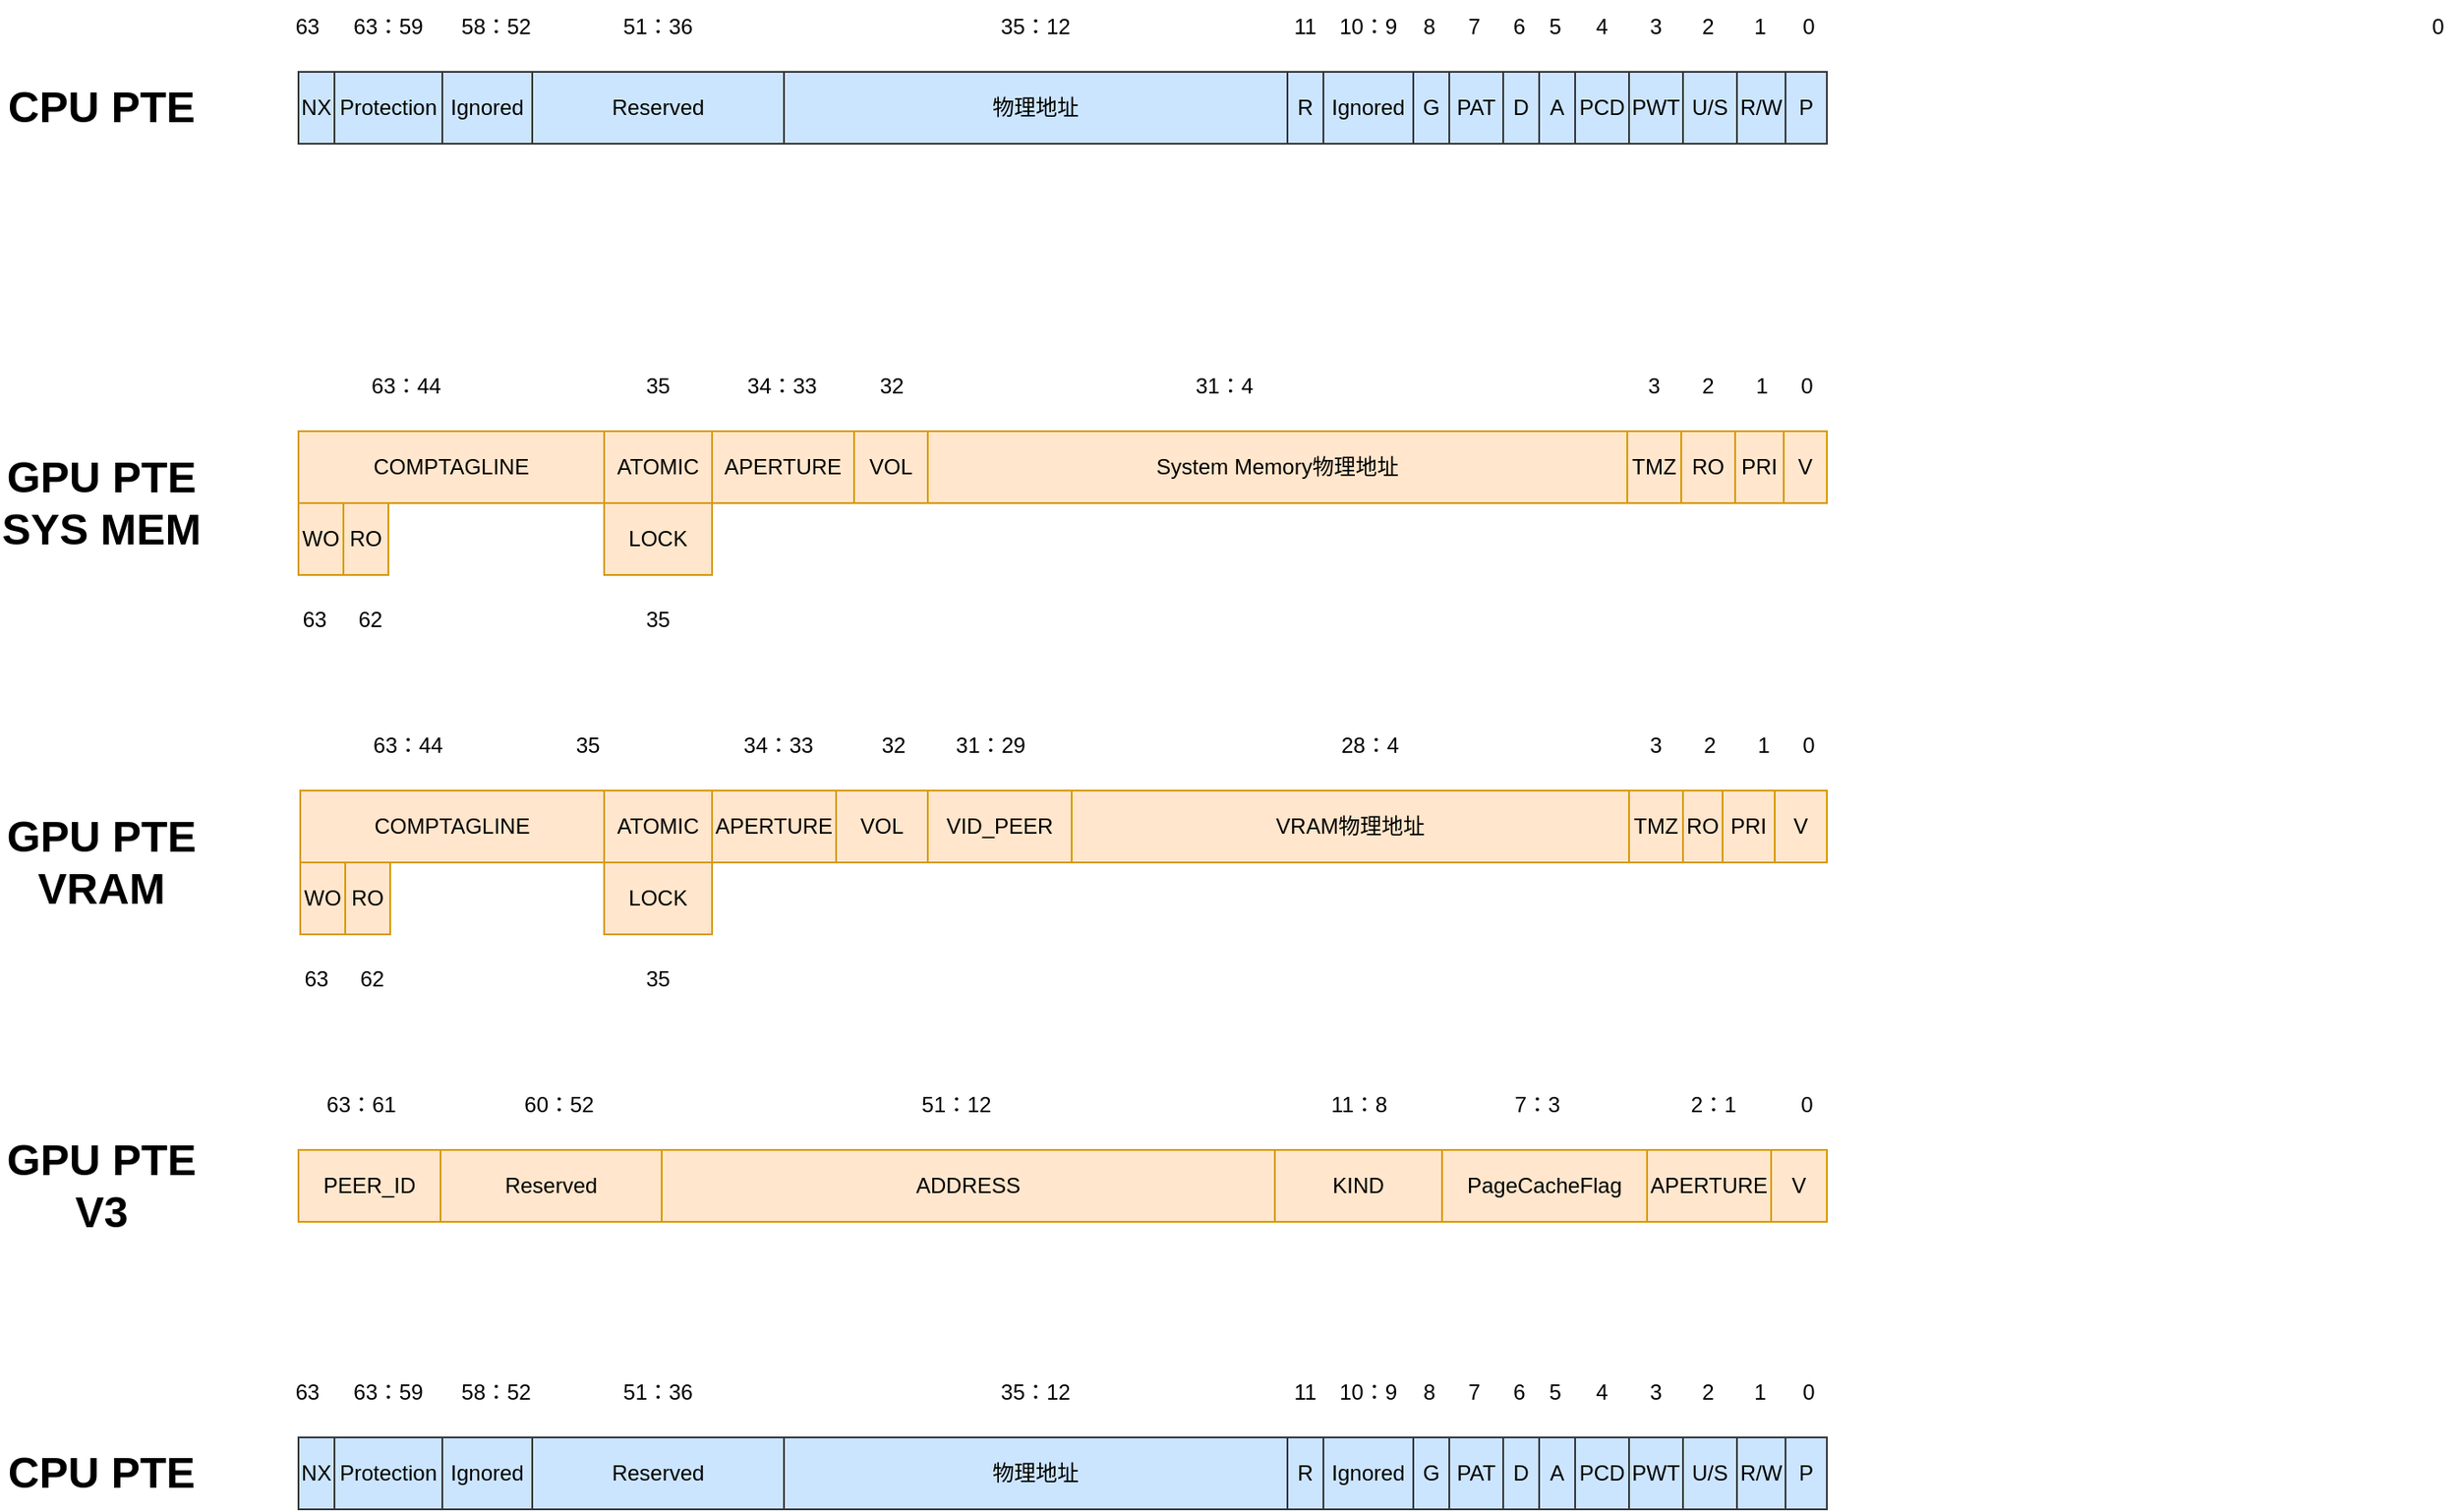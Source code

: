 <mxfile version="24.8.6">
  <diagram name="Page-1" id="d9wSrRjxU6M3m-tKCvw0">
    <mxGraphModel dx="2047" dy="683" grid="1" gridSize="10" guides="1" tooltips="1" connect="1" arrows="1" fold="1" page="1" pageScale="1" pageWidth="850" pageHeight="1100" math="0" shadow="0">
      <root>
        <mxCell id="0" />
        <mxCell id="1" parent="0" />
        <mxCell id="pMPUyEu7R3_AaXZGhj5S-2" value="" style="childLayout=tableLayout;recursiveResize=0;shadow=0;fillColor=#cce5ff;strokeColor=#36393d;glass=0;rounded=0;" vertex="1" parent="1">
          <mxGeometry y="440" width="850" height="40" as="geometry" />
        </mxCell>
        <mxCell id="pMPUyEu7R3_AaXZGhj5S-3" value="" style="shape=tableRow;horizontal=0;startSize=0;swimlaneHead=0;swimlaneBody=0;top=0;left=0;bottom=0;right=0;dropTarget=0;collapsible=0;recursiveResize=0;expand=0;fontStyle=0;fillColor=none;strokeColor=inherit;" vertex="1" parent="pMPUyEu7R3_AaXZGhj5S-2">
          <mxGeometry width="850" height="40" as="geometry" />
        </mxCell>
        <mxCell id="pMPUyEu7R3_AaXZGhj5S-21" value="NX" style="connectable=0;recursiveResize=0;strokeColor=inherit;fillColor=none;align=center;whiteSpace=wrap;html=1;" vertex="1" parent="pMPUyEu7R3_AaXZGhj5S-3">
          <mxGeometry width="20" height="40" as="geometry">
            <mxRectangle width="20" height="40" as="alternateBounds" />
          </mxGeometry>
        </mxCell>
        <mxCell id="pMPUyEu7R3_AaXZGhj5S-20" value="Protection" style="connectable=0;recursiveResize=0;strokeColor=inherit;fillColor=none;align=center;whiteSpace=wrap;html=1;" vertex="1" parent="pMPUyEu7R3_AaXZGhj5S-3">
          <mxGeometry x="20" width="60" height="40" as="geometry">
            <mxRectangle width="60" height="40" as="alternateBounds" />
          </mxGeometry>
        </mxCell>
        <mxCell id="pMPUyEu7R3_AaXZGhj5S-19" value="Ignored" style="connectable=0;recursiveResize=0;strokeColor=inherit;fillColor=none;align=center;whiteSpace=wrap;html=1;" vertex="1" parent="pMPUyEu7R3_AaXZGhj5S-3">
          <mxGeometry x="80" width="50" height="40" as="geometry">
            <mxRectangle width="50" height="40" as="alternateBounds" />
          </mxGeometry>
        </mxCell>
        <mxCell id="pMPUyEu7R3_AaXZGhj5S-18" value="Reserved" style="connectable=0;recursiveResize=0;strokeColor=inherit;fillColor=none;align=center;whiteSpace=wrap;html=1;" vertex="1" parent="pMPUyEu7R3_AaXZGhj5S-3">
          <mxGeometry x="130" width="140" height="40" as="geometry">
            <mxRectangle width="140" height="40" as="alternateBounds" />
          </mxGeometry>
        </mxCell>
        <mxCell id="pMPUyEu7R3_AaXZGhj5S-17" value="物理地址" style="connectable=0;recursiveResize=0;strokeColor=inherit;fillColor=none;align=center;whiteSpace=wrap;html=1;" vertex="1" parent="pMPUyEu7R3_AaXZGhj5S-3">
          <mxGeometry x="270" width="280" height="40" as="geometry">
            <mxRectangle width="280" height="40" as="alternateBounds" />
          </mxGeometry>
        </mxCell>
        <mxCell id="pMPUyEu7R3_AaXZGhj5S-4" value="R" style="connectable=0;recursiveResize=0;strokeColor=inherit;fillColor=none;align=center;whiteSpace=wrap;html=1;" vertex="1" parent="pMPUyEu7R3_AaXZGhj5S-3">
          <mxGeometry x="550" width="20" height="40" as="geometry">
            <mxRectangle width="20" height="40" as="alternateBounds" />
          </mxGeometry>
        </mxCell>
        <mxCell id="pMPUyEu7R3_AaXZGhj5S-5" value="Ignored" style="connectable=0;recursiveResize=0;strokeColor=inherit;fillColor=none;align=center;whiteSpace=wrap;html=1;" vertex="1" parent="pMPUyEu7R3_AaXZGhj5S-3">
          <mxGeometry x="570" width="50" height="40" as="geometry">
            <mxRectangle width="50" height="40" as="alternateBounds" />
          </mxGeometry>
        </mxCell>
        <mxCell id="pMPUyEu7R3_AaXZGhj5S-6" value="G" style="connectable=0;recursiveResize=0;strokeColor=inherit;fillColor=none;align=center;whiteSpace=wrap;html=1;" vertex="1" parent="pMPUyEu7R3_AaXZGhj5S-3">
          <mxGeometry x="620" width="20" height="40" as="geometry">
            <mxRectangle width="20" height="40" as="alternateBounds" />
          </mxGeometry>
        </mxCell>
        <mxCell id="pMPUyEu7R3_AaXZGhj5S-15" value="PAT" style="connectable=0;recursiveResize=0;strokeColor=inherit;fillColor=none;align=center;whiteSpace=wrap;html=1;" vertex="1" parent="pMPUyEu7R3_AaXZGhj5S-3">
          <mxGeometry x="640" width="30" height="40" as="geometry">
            <mxRectangle width="30" height="40" as="alternateBounds" />
          </mxGeometry>
        </mxCell>
        <mxCell id="pMPUyEu7R3_AaXZGhj5S-16" value="D" style="connectable=0;recursiveResize=0;strokeColor=inherit;fillColor=none;align=center;whiteSpace=wrap;html=1;" vertex="1" parent="pMPUyEu7R3_AaXZGhj5S-3">
          <mxGeometry x="670" width="20" height="40" as="geometry">
            <mxRectangle width="20" height="40" as="alternateBounds" />
          </mxGeometry>
        </mxCell>
        <mxCell id="pMPUyEu7R3_AaXZGhj5S-34" value="A" style="connectable=0;recursiveResize=0;strokeColor=inherit;fillColor=none;align=center;whiteSpace=wrap;html=1;" vertex="1" parent="pMPUyEu7R3_AaXZGhj5S-3">
          <mxGeometry x="690" width="20" height="40" as="geometry">
            <mxRectangle width="20" height="40" as="alternateBounds" />
          </mxGeometry>
        </mxCell>
        <mxCell id="pMPUyEu7R3_AaXZGhj5S-33" value="PCD" style="connectable=0;recursiveResize=0;strokeColor=inherit;fillColor=none;align=center;whiteSpace=wrap;html=1;" vertex="1" parent="pMPUyEu7R3_AaXZGhj5S-3">
          <mxGeometry x="710" width="30" height="40" as="geometry">
            <mxRectangle width="30" height="40" as="alternateBounds" />
          </mxGeometry>
        </mxCell>
        <mxCell id="pMPUyEu7R3_AaXZGhj5S-32" value="PWT" style="connectable=0;recursiveResize=0;strokeColor=inherit;fillColor=none;align=center;whiteSpace=wrap;html=1;" vertex="1" parent="pMPUyEu7R3_AaXZGhj5S-3">
          <mxGeometry x="740" width="30" height="40" as="geometry">
            <mxRectangle width="30" height="40" as="alternateBounds" />
          </mxGeometry>
        </mxCell>
        <mxCell id="pMPUyEu7R3_AaXZGhj5S-31" value="U/S" style="connectable=0;recursiveResize=0;strokeColor=inherit;fillColor=none;align=center;whiteSpace=wrap;html=1;" vertex="1" parent="pMPUyEu7R3_AaXZGhj5S-3">
          <mxGeometry x="770" width="30" height="40" as="geometry">
            <mxRectangle width="30" height="40" as="alternateBounds" />
          </mxGeometry>
        </mxCell>
        <mxCell id="pMPUyEu7R3_AaXZGhj5S-35" value="R/W" style="connectable=0;recursiveResize=0;strokeColor=inherit;fillColor=none;align=center;whiteSpace=wrap;html=1;" vertex="1" parent="pMPUyEu7R3_AaXZGhj5S-3">
          <mxGeometry x="800" width="27" height="40" as="geometry">
            <mxRectangle width="27" height="40" as="alternateBounds" />
          </mxGeometry>
        </mxCell>
        <mxCell id="pMPUyEu7R3_AaXZGhj5S-36" value="P" style="connectable=0;recursiveResize=0;strokeColor=inherit;fillColor=none;align=center;whiteSpace=wrap;html=1;" vertex="1" parent="pMPUyEu7R3_AaXZGhj5S-3">
          <mxGeometry x="827" width="23" height="40" as="geometry">
            <mxRectangle width="23" height="40" as="alternateBounds" />
          </mxGeometry>
        </mxCell>
        <mxCell id="pMPUyEu7R3_AaXZGhj5S-22" value="63" style="text;html=1;align=center;verticalAlign=middle;whiteSpace=wrap;rounded=0;" vertex="1" parent="1">
          <mxGeometry x="-10" y="400" width="30" height="30" as="geometry" />
        </mxCell>
        <mxCell id="pMPUyEu7R3_AaXZGhj5S-23" value="63：59" style="text;html=1;align=center;verticalAlign=middle;whiteSpace=wrap;rounded=0;" vertex="1" parent="1">
          <mxGeometry x="20" y="400" width="60" height="30" as="geometry" />
        </mxCell>
        <mxCell id="pMPUyEu7R3_AaXZGhj5S-24" value="58：52" style="text;html=1;align=center;verticalAlign=middle;whiteSpace=wrap;rounded=0;" vertex="1" parent="1">
          <mxGeometry x="80" y="400" width="60" height="30" as="geometry" />
        </mxCell>
        <mxCell id="pMPUyEu7R3_AaXZGhj5S-25" value="51：36" style="text;html=1;align=center;verticalAlign=middle;whiteSpace=wrap;rounded=0;" vertex="1" parent="1">
          <mxGeometry x="170" y="400" width="60" height="30" as="geometry" />
        </mxCell>
        <mxCell id="pMPUyEu7R3_AaXZGhj5S-26" value="35：12" style="text;html=1;align=center;verticalAlign=middle;whiteSpace=wrap;rounded=0;" vertex="1" parent="1">
          <mxGeometry x="380" y="400" width="60" height="30" as="geometry" />
        </mxCell>
        <mxCell id="pMPUyEu7R3_AaXZGhj5S-27" value="11" style="text;html=1;align=center;verticalAlign=middle;whiteSpace=wrap;rounded=0;" vertex="1" parent="1">
          <mxGeometry x="550" y="400" width="20" height="30" as="geometry" />
        </mxCell>
        <mxCell id="pMPUyEu7R3_AaXZGhj5S-28" value="10：9" style="text;html=1;align=center;verticalAlign=middle;whiteSpace=wrap;rounded=0;" vertex="1" parent="1">
          <mxGeometry x="575" y="400" width="40" height="30" as="geometry" />
        </mxCell>
        <mxCell id="pMPUyEu7R3_AaXZGhj5S-29" value="8" style="text;html=1;align=center;verticalAlign=middle;whiteSpace=wrap;rounded=0;" vertex="1" parent="1">
          <mxGeometry x="624" y="400" width="10" height="30" as="geometry" />
        </mxCell>
        <mxCell id="pMPUyEu7R3_AaXZGhj5S-30" value="7" style="text;html=1;align=center;verticalAlign=middle;whiteSpace=wrap;rounded=0;" vertex="1" parent="1">
          <mxGeometry x="644" y="400" width="20" height="30" as="geometry" />
        </mxCell>
        <mxCell id="pMPUyEu7R3_AaXZGhj5S-37" value="6" style="text;html=1;align=center;verticalAlign=middle;whiteSpace=wrap;rounded=0;" vertex="1" parent="1">
          <mxGeometry x="669" y="400" width="20" height="30" as="geometry" />
        </mxCell>
        <mxCell id="pMPUyEu7R3_AaXZGhj5S-38" value="4" style="text;html=1;align=center;verticalAlign=middle;whiteSpace=wrap;rounded=0;" vertex="1" parent="1">
          <mxGeometry x="715" y="400" width="20" height="30" as="geometry" />
        </mxCell>
        <mxCell id="pMPUyEu7R3_AaXZGhj5S-39" value="2" style="text;html=1;align=center;verticalAlign=middle;whiteSpace=wrap;rounded=0;" vertex="1" parent="1">
          <mxGeometry x="774" y="400" width="20" height="30" as="geometry" />
        </mxCell>
        <mxCell id="pMPUyEu7R3_AaXZGhj5S-40" value="1" style="text;html=1;align=center;verticalAlign=middle;whiteSpace=wrap;rounded=0;" vertex="1" parent="1">
          <mxGeometry x="803" y="400" width="20" height="30" as="geometry" />
        </mxCell>
        <mxCell id="pMPUyEu7R3_AaXZGhj5S-41" value="0" style="text;html=1;align=center;verticalAlign=middle;whiteSpace=wrap;rounded=0;" vertex="1" parent="1">
          <mxGeometry x="1180" y="400" width="20" height="30" as="geometry" />
        </mxCell>
        <mxCell id="pMPUyEu7R3_AaXZGhj5S-42" value="0" style="text;html=1;align=center;verticalAlign=middle;whiteSpace=wrap;rounded=0;" vertex="1" parent="1">
          <mxGeometry x="830" y="400" width="20" height="30" as="geometry" />
        </mxCell>
        <mxCell id="pMPUyEu7R3_AaXZGhj5S-45" value="3" style="text;html=1;align=center;verticalAlign=middle;whiteSpace=wrap;rounded=0;" vertex="1" parent="1">
          <mxGeometry x="745" y="400" width="20" height="30" as="geometry" />
        </mxCell>
        <mxCell id="pMPUyEu7R3_AaXZGhj5S-46" value="5" style="text;html=1;align=center;verticalAlign=middle;whiteSpace=wrap;rounded=0;" vertex="1" parent="1">
          <mxGeometry x="689" y="400" width="20" height="30" as="geometry" />
        </mxCell>
        <mxCell id="pMPUyEu7R3_AaXZGhj5S-47" value="" style="childLayout=tableLayout;recursiveResize=0;shadow=0;fillColor=#ffe6cc;strokeColor=#d79b00;glass=0;rounded=0;" vertex="1" parent="1">
          <mxGeometry y="640" width="850" height="40" as="geometry" />
        </mxCell>
        <mxCell id="pMPUyEu7R3_AaXZGhj5S-48" value="" style="shape=tableRow;horizontal=0;startSize=0;swimlaneHead=0;swimlaneBody=0;top=0;left=0;bottom=0;right=0;dropTarget=0;collapsible=0;recursiveResize=0;expand=0;fontStyle=0;fillColor=none;strokeColor=inherit;" vertex="1" parent="pMPUyEu7R3_AaXZGhj5S-47">
          <mxGeometry width="850" height="40" as="geometry" />
        </mxCell>
        <mxCell id="pMPUyEu7R3_AaXZGhj5S-86" value="COMPTAGLINE" style="connectable=0;recursiveResize=0;strokeColor=inherit;fillColor=none;align=center;whiteSpace=wrap;html=1;" vertex="1" parent="pMPUyEu7R3_AaXZGhj5S-48">
          <mxGeometry width="170" height="40" as="geometry">
            <mxRectangle width="170" height="40" as="alternateBounds" />
          </mxGeometry>
        </mxCell>
        <mxCell id="pMPUyEu7R3_AaXZGhj5S-85" value="ATOMIC" style="connectable=0;recursiveResize=0;strokeColor=inherit;fillColor=none;align=center;whiteSpace=wrap;html=1;" vertex="1" parent="pMPUyEu7R3_AaXZGhj5S-48">
          <mxGeometry x="170" width="60" height="40" as="geometry">
            <mxRectangle width="60" height="40" as="alternateBounds" />
          </mxGeometry>
        </mxCell>
        <mxCell id="pMPUyEu7R3_AaXZGhj5S-83" value="APERTURE" style="connectable=0;recursiveResize=0;strokeColor=inherit;fillColor=none;align=center;whiteSpace=wrap;html=1;" vertex="1" parent="pMPUyEu7R3_AaXZGhj5S-48">
          <mxGeometry x="230" width="79" height="40" as="geometry">
            <mxRectangle width="79" height="40" as="alternateBounds" />
          </mxGeometry>
        </mxCell>
        <mxCell id="pMPUyEu7R3_AaXZGhj5S-82" value="VOL" style="connectable=0;recursiveResize=0;strokeColor=inherit;fillColor=none;align=center;whiteSpace=wrap;html=1;" vertex="1" parent="pMPUyEu7R3_AaXZGhj5S-48">
          <mxGeometry x="309" width="41" height="40" as="geometry">
            <mxRectangle width="41" height="40" as="alternateBounds" />
          </mxGeometry>
        </mxCell>
        <mxCell id="pMPUyEu7R3_AaXZGhj5S-53" value="System Memory物理地址" style="connectable=0;recursiveResize=0;strokeColor=inherit;fillColor=none;align=center;whiteSpace=wrap;html=1;" vertex="1" parent="pMPUyEu7R3_AaXZGhj5S-48">
          <mxGeometry x="350" width="389" height="40" as="geometry">
            <mxRectangle width="389" height="40" as="alternateBounds" />
          </mxGeometry>
        </mxCell>
        <mxCell id="pMPUyEu7R3_AaXZGhj5S-61" value="TMZ" style="connectable=0;recursiveResize=0;strokeColor=inherit;fillColor=none;align=center;whiteSpace=wrap;html=1;" vertex="1" parent="pMPUyEu7R3_AaXZGhj5S-48">
          <mxGeometry x="739" width="30" height="40" as="geometry">
            <mxRectangle width="30" height="40" as="alternateBounds" />
          </mxGeometry>
        </mxCell>
        <mxCell id="pMPUyEu7R3_AaXZGhj5S-62" value="RO" style="connectable=0;recursiveResize=0;strokeColor=inherit;fillColor=none;align=center;whiteSpace=wrap;html=1;" vertex="1" parent="pMPUyEu7R3_AaXZGhj5S-48">
          <mxGeometry x="769" width="30" height="40" as="geometry">
            <mxRectangle width="30" height="40" as="alternateBounds" />
          </mxGeometry>
        </mxCell>
        <mxCell id="pMPUyEu7R3_AaXZGhj5S-63" value="PRI" style="connectable=0;recursiveResize=0;strokeColor=inherit;fillColor=none;align=center;whiteSpace=wrap;html=1;" vertex="1" parent="pMPUyEu7R3_AaXZGhj5S-48">
          <mxGeometry x="799" width="27" height="40" as="geometry">
            <mxRectangle width="27" height="40" as="alternateBounds" />
          </mxGeometry>
        </mxCell>
        <mxCell id="pMPUyEu7R3_AaXZGhj5S-64" value="V" style="connectable=0;recursiveResize=0;strokeColor=inherit;fillColor=none;align=center;whiteSpace=wrap;html=1;" vertex="1" parent="pMPUyEu7R3_AaXZGhj5S-48">
          <mxGeometry x="826" width="24" height="40" as="geometry">
            <mxRectangle width="24" height="40" as="alternateBounds" />
          </mxGeometry>
        </mxCell>
        <mxCell id="pMPUyEu7R3_AaXZGhj5S-87" value="0" style="text;html=1;align=center;verticalAlign=middle;whiteSpace=wrap;rounded=0;" vertex="1" parent="1">
          <mxGeometry x="829" y="600" width="20" height="30" as="geometry" />
        </mxCell>
        <mxCell id="pMPUyEu7R3_AaXZGhj5S-91" value="1" style="text;html=1;align=center;verticalAlign=middle;whiteSpace=wrap;rounded=0;" vertex="1" parent="1">
          <mxGeometry x="804" y="600" width="20" height="30" as="geometry" />
        </mxCell>
        <mxCell id="pMPUyEu7R3_AaXZGhj5S-92" value="2" style="text;html=1;align=center;verticalAlign=middle;whiteSpace=wrap;rounded=0;" vertex="1" parent="1">
          <mxGeometry x="774" y="600" width="20" height="30" as="geometry" />
        </mxCell>
        <mxCell id="pMPUyEu7R3_AaXZGhj5S-93" value="3" style="text;html=1;align=center;verticalAlign=middle;whiteSpace=wrap;rounded=0;" vertex="1" parent="1">
          <mxGeometry x="744" y="600" width="20" height="30" as="geometry" />
        </mxCell>
        <mxCell id="pMPUyEu7R3_AaXZGhj5S-94" value="31：4" style="text;html=1;align=center;verticalAlign=middle;whiteSpace=wrap;rounded=0;" vertex="1" parent="1">
          <mxGeometry x="490" y="600" width="50" height="30" as="geometry" />
        </mxCell>
        <mxCell id="pMPUyEu7R3_AaXZGhj5S-95" value="32" style="text;html=1;align=center;verticalAlign=middle;whiteSpace=wrap;rounded=0;" vertex="1" parent="1">
          <mxGeometry x="320" y="600" width="20" height="30" as="geometry" />
        </mxCell>
        <mxCell id="pMPUyEu7R3_AaXZGhj5S-96" value="34：33" style="text;html=1;align=center;verticalAlign=middle;whiteSpace=wrap;rounded=0;" vertex="1" parent="1">
          <mxGeometry x="239" y="600" width="60" height="30" as="geometry" />
        </mxCell>
        <mxCell id="pMPUyEu7R3_AaXZGhj5S-97" value="35" style="text;html=1;align=center;verticalAlign=middle;whiteSpace=wrap;rounded=0;" vertex="1" parent="1">
          <mxGeometry x="190" y="600" width="20" height="30" as="geometry" />
        </mxCell>
        <mxCell id="pMPUyEu7R3_AaXZGhj5S-99" value="63：44" style="text;html=1;align=center;verticalAlign=middle;whiteSpace=wrap;rounded=0;" vertex="1" parent="1">
          <mxGeometry x="30" y="600" width="60" height="30" as="geometry" />
        </mxCell>
        <mxCell id="pMPUyEu7R3_AaXZGhj5S-113" value="" style="shape=table;startSize=0;container=1;collapsible=0;childLayout=tableLayout;fillColor=#ffe6cc;strokeColor=#d79b00;" vertex="1" parent="1">
          <mxGeometry y="680" width="50" height="40" as="geometry" />
        </mxCell>
        <mxCell id="pMPUyEu7R3_AaXZGhj5S-114" value="" style="shape=tableRow;horizontal=0;startSize=0;swimlaneHead=0;swimlaneBody=0;strokeColor=inherit;top=0;left=0;bottom=0;right=0;collapsible=0;dropTarget=0;fillColor=none;points=[[0,0.5],[1,0.5]];portConstraint=eastwest;" vertex="1" parent="pMPUyEu7R3_AaXZGhj5S-113">
          <mxGeometry width="50" height="40" as="geometry" />
        </mxCell>
        <mxCell id="pMPUyEu7R3_AaXZGhj5S-115" value="WO" style="shape=partialRectangle;html=1;whiteSpace=wrap;connectable=0;strokeColor=inherit;overflow=hidden;fillColor=none;top=0;left=0;bottom=0;right=0;pointerEvents=1;" vertex="1" parent="pMPUyEu7R3_AaXZGhj5S-114">
          <mxGeometry width="25" height="40" as="geometry">
            <mxRectangle width="25" height="40" as="alternateBounds" />
          </mxGeometry>
        </mxCell>
        <mxCell id="pMPUyEu7R3_AaXZGhj5S-116" value="RO" style="shape=partialRectangle;html=1;whiteSpace=wrap;connectable=0;strokeColor=inherit;overflow=hidden;fillColor=none;top=0;left=0;bottom=0;right=0;pointerEvents=1;" vertex="1" parent="pMPUyEu7R3_AaXZGhj5S-114">
          <mxGeometry x="25" width="25" height="40" as="geometry">
            <mxRectangle width="25" height="40" as="alternateBounds" />
          </mxGeometry>
        </mxCell>
        <mxCell id="pMPUyEu7R3_AaXZGhj5S-126" value="63" style="text;html=1;align=center;verticalAlign=middle;whiteSpace=wrap;rounded=0;" vertex="1" parent="1">
          <mxGeometry x="-1" y="730" width="20" height="30" as="geometry" />
        </mxCell>
        <mxCell id="pMPUyEu7R3_AaXZGhj5S-127" value="62" style="text;html=1;align=center;verticalAlign=middle;whiteSpace=wrap;rounded=0;" vertex="1" parent="1">
          <mxGeometry x="30" y="730" width="20" height="30" as="geometry" />
        </mxCell>
        <mxCell id="pMPUyEu7R3_AaXZGhj5S-129" value="" style="childLayout=tableLayout;recursiveResize=0;shadow=0;fillColor=#ffe6cc;strokeColor=#d79b00;glass=0;rounded=0;" vertex="1" parent="1">
          <mxGeometry x="1" y="840" width="849" height="40" as="geometry" />
        </mxCell>
        <mxCell id="pMPUyEu7R3_AaXZGhj5S-130" value="" style="shape=tableRow;horizontal=0;startSize=0;swimlaneHead=0;swimlaneBody=0;top=0;left=0;bottom=0;right=0;dropTarget=0;collapsible=0;recursiveResize=0;expand=0;fontStyle=0;fillColor=none;strokeColor=inherit;" vertex="1" parent="pMPUyEu7R3_AaXZGhj5S-129">
          <mxGeometry width="849" height="40" as="geometry" />
        </mxCell>
        <mxCell id="pMPUyEu7R3_AaXZGhj5S-131" value="COMPTAGLINE" style="connectable=0;recursiveResize=0;strokeColor=inherit;fillColor=none;align=center;whiteSpace=wrap;html=1;" vertex="1" parent="pMPUyEu7R3_AaXZGhj5S-130">
          <mxGeometry width="169" height="40" as="geometry">
            <mxRectangle width="169" height="40" as="alternateBounds" />
          </mxGeometry>
        </mxCell>
        <mxCell id="pMPUyEu7R3_AaXZGhj5S-132" value="ATOMIC" style="connectable=0;recursiveResize=0;strokeColor=inherit;fillColor=none;align=center;whiteSpace=wrap;html=1;" vertex="1" parent="pMPUyEu7R3_AaXZGhj5S-130">
          <mxGeometry x="169" width="60" height="40" as="geometry">
            <mxRectangle width="60" height="40" as="alternateBounds" />
          </mxGeometry>
        </mxCell>
        <mxCell id="pMPUyEu7R3_AaXZGhj5S-133" value="APERTURE" style="connectable=0;recursiveResize=0;strokeColor=inherit;fillColor=none;align=center;whiteSpace=wrap;html=1;" vertex="1" parent="pMPUyEu7R3_AaXZGhj5S-130">
          <mxGeometry x="229" width="69" height="40" as="geometry">
            <mxRectangle width="69" height="40" as="alternateBounds" />
          </mxGeometry>
        </mxCell>
        <mxCell id="pMPUyEu7R3_AaXZGhj5S-134" value="VOL" style="connectable=0;recursiveResize=0;strokeColor=inherit;fillColor=none;align=center;whiteSpace=wrap;html=1;" vertex="1" parent="pMPUyEu7R3_AaXZGhj5S-130">
          <mxGeometry x="298" width="51" height="40" as="geometry">
            <mxRectangle width="51" height="40" as="alternateBounds" />
          </mxGeometry>
        </mxCell>
        <mxCell id="pMPUyEu7R3_AaXZGhj5S-159" value="VID_PEER" style="connectable=0;recursiveResize=0;strokeColor=inherit;fillColor=none;align=center;whiteSpace=wrap;html=1;" vertex="1" parent="pMPUyEu7R3_AaXZGhj5S-130">
          <mxGeometry x="349" width="80" height="40" as="geometry">
            <mxRectangle width="80" height="40" as="alternateBounds" />
          </mxGeometry>
        </mxCell>
        <mxCell id="pMPUyEu7R3_AaXZGhj5S-135" value="VRAM物理地址" style="connectable=0;recursiveResize=0;strokeColor=inherit;fillColor=none;align=center;whiteSpace=wrap;html=1;" vertex="1" parent="pMPUyEu7R3_AaXZGhj5S-130">
          <mxGeometry x="429" width="310" height="40" as="geometry">
            <mxRectangle width="310" height="40" as="alternateBounds" />
          </mxGeometry>
        </mxCell>
        <mxCell id="pMPUyEu7R3_AaXZGhj5S-136" value="TMZ" style="connectable=0;recursiveResize=0;strokeColor=inherit;fillColor=none;align=center;whiteSpace=wrap;html=1;" vertex="1" parent="pMPUyEu7R3_AaXZGhj5S-130">
          <mxGeometry x="739" width="30" height="40" as="geometry">
            <mxRectangle width="30" height="40" as="alternateBounds" />
          </mxGeometry>
        </mxCell>
        <mxCell id="pMPUyEu7R3_AaXZGhj5S-137" value="RO" style="connectable=0;recursiveResize=0;strokeColor=inherit;fillColor=none;align=center;whiteSpace=wrap;html=1;" vertex="1" parent="pMPUyEu7R3_AaXZGhj5S-130">
          <mxGeometry x="769" width="22" height="40" as="geometry">
            <mxRectangle width="22" height="40" as="alternateBounds" />
          </mxGeometry>
        </mxCell>
        <mxCell id="pMPUyEu7R3_AaXZGhj5S-138" value="PRI" style="connectable=0;recursiveResize=0;strokeColor=inherit;fillColor=none;align=center;whiteSpace=wrap;html=1;" vertex="1" parent="pMPUyEu7R3_AaXZGhj5S-130">
          <mxGeometry x="791" width="29" height="40" as="geometry">
            <mxRectangle width="29" height="40" as="alternateBounds" />
          </mxGeometry>
        </mxCell>
        <mxCell id="pMPUyEu7R3_AaXZGhj5S-139" value="V" style="connectable=0;recursiveResize=0;strokeColor=inherit;fillColor=none;align=center;whiteSpace=wrap;html=1;" vertex="1" parent="pMPUyEu7R3_AaXZGhj5S-130">
          <mxGeometry x="820" width="29" height="40" as="geometry">
            <mxRectangle width="29" height="40" as="alternateBounds" />
          </mxGeometry>
        </mxCell>
        <mxCell id="pMPUyEu7R3_AaXZGhj5S-140" value="0" style="text;html=1;align=center;verticalAlign=middle;whiteSpace=wrap;rounded=0;" vertex="1" parent="1">
          <mxGeometry x="830" y="800" width="20" height="30" as="geometry" />
        </mxCell>
        <mxCell id="pMPUyEu7R3_AaXZGhj5S-141" value="1" style="text;html=1;align=center;verticalAlign=middle;whiteSpace=wrap;rounded=0;" vertex="1" parent="1">
          <mxGeometry x="805" y="800" width="20" height="30" as="geometry" />
        </mxCell>
        <mxCell id="pMPUyEu7R3_AaXZGhj5S-142" value="2" style="text;html=1;align=center;verticalAlign=middle;whiteSpace=wrap;rounded=0;" vertex="1" parent="1">
          <mxGeometry x="775" y="800" width="20" height="30" as="geometry" />
        </mxCell>
        <mxCell id="pMPUyEu7R3_AaXZGhj5S-143" value="3" style="text;html=1;align=center;verticalAlign=middle;whiteSpace=wrap;rounded=0;" vertex="1" parent="1">
          <mxGeometry x="745" y="800" width="20" height="30" as="geometry" />
        </mxCell>
        <mxCell id="pMPUyEu7R3_AaXZGhj5S-144" value="28：4" style="text;html=1;align=center;verticalAlign=middle;whiteSpace=wrap;rounded=0;" vertex="1" parent="1">
          <mxGeometry x="571" y="800" width="50" height="30" as="geometry" />
        </mxCell>
        <mxCell id="pMPUyEu7R3_AaXZGhj5S-145" value="32" style="text;html=1;align=center;verticalAlign=middle;whiteSpace=wrap;rounded=0;" vertex="1" parent="1">
          <mxGeometry x="321" y="800" width="20" height="30" as="geometry" />
        </mxCell>
        <mxCell id="pMPUyEu7R3_AaXZGhj5S-146" value="34：33" style="text;html=1;align=center;verticalAlign=middle;whiteSpace=wrap;rounded=0;" vertex="1" parent="1">
          <mxGeometry x="237" y="800" width="60" height="30" as="geometry" />
        </mxCell>
        <mxCell id="pMPUyEu7R3_AaXZGhj5S-147" value="35" style="text;html=1;align=center;verticalAlign=middle;whiteSpace=wrap;rounded=0;" vertex="1" parent="1">
          <mxGeometry x="151" y="800" width="20" height="30" as="geometry" />
        </mxCell>
        <mxCell id="pMPUyEu7R3_AaXZGhj5S-148" value="63：44" style="text;html=1;align=center;verticalAlign=middle;whiteSpace=wrap;rounded=0;" vertex="1" parent="1">
          <mxGeometry x="31" y="800" width="60" height="30" as="geometry" />
        </mxCell>
        <mxCell id="pMPUyEu7R3_AaXZGhj5S-149" value="" style="shape=table;startSize=0;container=1;collapsible=0;childLayout=tableLayout;fillColor=#ffe6cc;strokeColor=#d79b00;" vertex="1" parent="1">
          <mxGeometry x="1" y="880" width="50" height="40" as="geometry" />
        </mxCell>
        <mxCell id="pMPUyEu7R3_AaXZGhj5S-150" value="" style="shape=tableRow;horizontal=0;startSize=0;swimlaneHead=0;swimlaneBody=0;strokeColor=inherit;top=0;left=0;bottom=0;right=0;collapsible=0;dropTarget=0;fillColor=none;points=[[0,0.5],[1,0.5]];portConstraint=eastwest;" vertex="1" parent="pMPUyEu7R3_AaXZGhj5S-149">
          <mxGeometry width="50" height="40" as="geometry" />
        </mxCell>
        <mxCell id="pMPUyEu7R3_AaXZGhj5S-151" value="WO" style="shape=partialRectangle;html=1;whiteSpace=wrap;connectable=0;strokeColor=inherit;overflow=hidden;fillColor=none;top=0;left=0;bottom=0;right=0;pointerEvents=1;" vertex="1" parent="pMPUyEu7R3_AaXZGhj5S-150">
          <mxGeometry width="25" height="40" as="geometry">
            <mxRectangle width="25" height="40" as="alternateBounds" />
          </mxGeometry>
        </mxCell>
        <mxCell id="pMPUyEu7R3_AaXZGhj5S-152" value="RO" style="shape=partialRectangle;html=1;whiteSpace=wrap;connectable=0;strokeColor=inherit;overflow=hidden;fillColor=none;top=0;left=0;bottom=0;right=0;pointerEvents=1;" vertex="1" parent="pMPUyEu7R3_AaXZGhj5S-150">
          <mxGeometry x="25" width="25" height="40" as="geometry">
            <mxRectangle width="25" height="40" as="alternateBounds" />
          </mxGeometry>
        </mxCell>
        <mxCell id="pMPUyEu7R3_AaXZGhj5S-153" value="63" style="text;html=1;align=center;verticalAlign=middle;whiteSpace=wrap;rounded=0;" vertex="1" parent="1">
          <mxGeometry y="930" width="20" height="30" as="geometry" />
        </mxCell>
        <mxCell id="pMPUyEu7R3_AaXZGhj5S-154" value="62" style="text;html=1;align=center;verticalAlign=middle;whiteSpace=wrap;rounded=0;" vertex="1" parent="1">
          <mxGeometry x="31" y="930" width="20" height="30" as="geometry" />
        </mxCell>
        <mxCell id="pMPUyEu7R3_AaXZGhj5S-155" value="" style="shape=table;startSize=0;container=1;collapsible=0;childLayout=tableLayout;fillColor=#ffe6cc;strokeColor=#d79b00;" vertex="1" parent="1">
          <mxGeometry x="170" y="680" width="60" height="40" as="geometry" />
        </mxCell>
        <mxCell id="pMPUyEu7R3_AaXZGhj5S-156" value="" style="shape=tableRow;horizontal=0;startSize=0;swimlaneHead=0;swimlaneBody=0;strokeColor=inherit;top=0;left=0;bottom=0;right=0;collapsible=0;dropTarget=0;fillColor=none;points=[[0,0.5],[1,0.5]];portConstraint=eastwest;" vertex="1" parent="pMPUyEu7R3_AaXZGhj5S-155">
          <mxGeometry width="60" height="40" as="geometry" />
        </mxCell>
        <mxCell id="pMPUyEu7R3_AaXZGhj5S-157" value="LOCK" style="shape=partialRectangle;html=1;whiteSpace=wrap;connectable=0;strokeColor=inherit;overflow=hidden;fillColor=none;top=0;left=0;bottom=0;right=0;pointerEvents=1;" vertex="1" parent="pMPUyEu7R3_AaXZGhj5S-156">
          <mxGeometry width="60" height="40" as="geometry">
            <mxRectangle width="60" height="40" as="alternateBounds" />
          </mxGeometry>
        </mxCell>
        <mxCell id="pMPUyEu7R3_AaXZGhj5S-158" value="35" style="text;html=1;align=center;verticalAlign=middle;whiteSpace=wrap;rounded=0;" vertex="1" parent="1">
          <mxGeometry x="190" y="730" width="20" height="30" as="geometry" />
        </mxCell>
        <mxCell id="pMPUyEu7R3_AaXZGhj5S-160" value="31：29" style="text;html=1;align=center;verticalAlign=middle;whiteSpace=wrap;rounded=0;" vertex="1" parent="1">
          <mxGeometry x="360" y="800" width="50" height="30" as="geometry" />
        </mxCell>
        <mxCell id="pMPUyEu7R3_AaXZGhj5S-161" value="" style="shape=table;startSize=0;container=1;collapsible=0;childLayout=tableLayout;fillColor=#ffe6cc;strokeColor=#d79b00;" vertex="1" parent="1">
          <mxGeometry x="170" y="880" width="60" height="40" as="geometry" />
        </mxCell>
        <mxCell id="pMPUyEu7R3_AaXZGhj5S-162" value="" style="shape=tableRow;horizontal=0;startSize=0;swimlaneHead=0;swimlaneBody=0;strokeColor=inherit;top=0;left=0;bottom=0;right=0;collapsible=0;dropTarget=0;fillColor=none;points=[[0,0.5],[1,0.5]];portConstraint=eastwest;" vertex="1" parent="pMPUyEu7R3_AaXZGhj5S-161">
          <mxGeometry width="60" height="40" as="geometry" />
        </mxCell>
        <mxCell id="pMPUyEu7R3_AaXZGhj5S-163" value="LOCK" style="shape=partialRectangle;html=1;whiteSpace=wrap;connectable=0;strokeColor=inherit;overflow=hidden;fillColor=none;top=0;left=0;bottom=0;right=0;pointerEvents=1;" vertex="1" parent="pMPUyEu7R3_AaXZGhj5S-162">
          <mxGeometry width="60" height="40" as="geometry">
            <mxRectangle width="60" height="40" as="alternateBounds" />
          </mxGeometry>
        </mxCell>
        <mxCell id="pMPUyEu7R3_AaXZGhj5S-164" value="35" style="text;html=1;align=center;verticalAlign=middle;whiteSpace=wrap;rounded=0;" vertex="1" parent="1">
          <mxGeometry x="190" y="930" width="20" height="30" as="geometry" />
        </mxCell>
        <mxCell id="pMPUyEu7R3_AaXZGhj5S-165" value="CPU PTE" style="text;strokeColor=none;fillColor=none;html=1;fontSize=24;fontStyle=1;verticalAlign=middle;align=center;" vertex="1" parent="1">
          <mxGeometry x="-160" y="440" width="100" height="40" as="geometry" />
        </mxCell>
        <mxCell id="pMPUyEu7R3_AaXZGhj5S-166" value="GPU PTE&lt;div&gt;SYS MEM&lt;/div&gt;" style="text;strokeColor=none;fillColor=none;html=1;fontSize=24;fontStyle=1;verticalAlign=middle;align=center;" vertex="1" parent="1">
          <mxGeometry x="-160" y="640" width="100" height="80" as="geometry" />
        </mxCell>
        <mxCell id="pMPUyEu7R3_AaXZGhj5S-167" value="GPU PTE&lt;div&gt;VRAM&lt;/div&gt;" style="text;strokeColor=none;fillColor=none;html=1;fontSize=24;fontStyle=1;verticalAlign=middle;align=center;" vertex="1" parent="1">
          <mxGeometry x="-160" y="840" width="100" height="80" as="geometry" />
        </mxCell>
        <mxCell id="pMPUyEu7R3_AaXZGhj5S-168" value="" style="childLayout=tableLayout;recursiveResize=0;shadow=0;fillColor=#ffe6cc;strokeColor=#d79b00;glass=0;rounded=0;" vertex="1" parent="1">
          <mxGeometry y="1040" width="850" height="40" as="geometry" />
        </mxCell>
        <mxCell id="pMPUyEu7R3_AaXZGhj5S-169" value="" style="shape=tableRow;horizontal=0;startSize=0;swimlaneHead=0;swimlaneBody=0;top=0;left=0;bottom=0;right=0;dropTarget=0;collapsible=0;recursiveResize=0;expand=0;fontStyle=0;fillColor=none;strokeColor=inherit;" vertex="1" parent="pMPUyEu7R3_AaXZGhj5S-168">
          <mxGeometry width="850" height="40" as="geometry" />
        </mxCell>
        <mxCell id="pMPUyEu7R3_AaXZGhj5S-173" value="PEER_ID" style="connectable=0;recursiveResize=0;strokeColor=inherit;fillColor=none;align=center;whiteSpace=wrap;html=1;" vertex="1" parent="pMPUyEu7R3_AaXZGhj5S-169">
          <mxGeometry width="79" height="40" as="geometry">
            <mxRectangle width="79" height="40" as="alternateBounds" />
          </mxGeometry>
        </mxCell>
        <mxCell id="pMPUyEu7R3_AaXZGhj5S-174" value="Reserved" style="connectable=0;recursiveResize=0;strokeColor=inherit;fillColor=none;align=center;whiteSpace=wrap;html=1;" vertex="1" parent="pMPUyEu7R3_AaXZGhj5S-169">
          <mxGeometry x="79" width="123" height="40" as="geometry">
            <mxRectangle width="123" height="40" as="alternateBounds" />
          </mxGeometry>
        </mxCell>
        <mxCell id="pMPUyEu7R3_AaXZGhj5S-175" value="ADDRESS" style="connectable=0;recursiveResize=0;strokeColor=inherit;fillColor=none;align=center;whiteSpace=wrap;html=1;" vertex="1" parent="pMPUyEu7R3_AaXZGhj5S-169">
          <mxGeometry x="202" width="341" height="40" as="geometry">
            <mxRectangle width="341" height="40" as="alternateBounds" />
          </mxGeometry>
        </mxCell>
        <mxCell id="pMPUyEu7R3_AaXZGhj5S-176" value="KIND" style="connectable=0;recursiveResize=0;strokeColor=inherit;fillColor=none;align=center;whiteSpace=wrap;html=1;" vertex="1" parent="pMPUyEu7R3_AaXZGhj5S-169">
          <mxGeometry x="543" width="93" height="40" as="geometry">
            <mxRectangle width="93" height="40" as="alternateBounds" />
          </mxGeometry>
        </mxCell>
        <mxCell id="pMPUyEu7R3_AaXZGhj5S-177" value="PageCacheFlag" style="connectable=0;recursiveResize=0;strokeColor=inherit;fillColor=none;align=center;whiteSpace=wrap;html=1;" vertex="1" parent="pMPUyEu7R3_AaXZGhj5S-169">
          <mxGeometry x="636" width="114" height="40" as="geometry">
            <mxRectangle width="114" height="40" as="alternateBounds" />
          </mxGeometry>
        </mxCell>
        <mxCell id="pMPUyEu7R3_AaXZGhj5S-178" value="APERTURE" style="connectable=0;recursiveResize=0;strokeColor=inherit;fillColor=none;align=center;whiteSpace=wrap;html=1;" vertex="1" parent="pMPUyEu7R3_AaXZGhj5S-169">
          <mxGeometry x="750" width="69" height="40" as="geometry">
            <mxRectangle width="69" height="40" as="alternateBounds" />
          </mxGeometry>
        </mxCell>
        <mxCell id="pMPUyEu7R3_AaXZGhj5S-179" value="V" style="connectable=0;recursiveResize=0;strokeColor=inherit;fillColor=none;align=center;whiteSpace=wrap;html=1;" vertex="1" parent="pMPUyEu7R3_AaXZGhj5S-169">
          <mxGeometry x="819" width="31" height="40" as="geometry">
            <mxRectangle width="31" height="40" as="alternateBounds" />
          </mxGeometry>
        </mxCell>
        <mxCell id="pMPUyEu7R3_AaXZGhj5S-181" value="0" style="text;html=1;align=center;verticalAlign=middle;whiteSpace=wrap;rounded=0;" vertex="1" parent="1">
          <mxGeometry x="829" y="1000" width="20" height="30" as="geometry" />
        </mxCell>
        <mxCell id="pMPUyEu7R3_AaXZGhj5S-182" value="2：1" style="text;html=1;align=center;verticalAlign=middle;whiteSpace=wrap;rounded=0;" vertex="1" parent="1">
          <mxGeometry x="762" y="1000" width="50" height="30" as="geometry" />
        </mxCell>
        <mxCell id="pMPUyEu7R3_AaXZGhj5S-183" value="7：3" style="text;html=1;align=center;verticalAlign=middle;whiteSpace=wrap;rounded=0;" vertex="1" parent="1">
          <mxGeometry x="664" y="1000" width="50" height="30" as="geometry" />
        </mxCell>
        <mxCell id="pMPUyEu7R3_AaXZGhj5S-184" value="11：8" style="text;html=1;align=center;verticalAlign=middle;whiteSpace=wrap;rounded=0;" vertex="1" parent="1">
          <mxGeometry x="565" y="1000" width="50" height="30" as="geometry" />
        </mxCell>
        <mxCell id="pMPUyEu7R3_AaXZGhj5S-185" value="51：12" style="text;html=1;align=center;verticalAlign=middle;whiteSpace=wrap;rounded=0;" vertex="1" parent="1">
          <mxGeometry x="341" y="1000" width="50" height="30" as="geometry" />
        </mxCell>
        <mxCell id="pMPUyEu7R3_AaXZGhj5S-186" value="60：52" style="text;html=1;align=center;verticalAlign=middle;whiteSpace=wrap;rounded=0;" vertex="1" parent="1">
          <mxGeometry x="120" y="1000" width="50" height="30" as="geometry" />
        </mxCell>
        <mxCell id="pMPUyEu7R3_AaXZGhj5S-187" value="63：61" style="text;html=1;align=center;verticalAlign=middle;whiteSpace=wrap;rounded=0;" vertex="1" parent="1">
          <mxGeometry x="10" y="1000" width="50" height="30" as="geometry" />
        </mxCell>
        <mxCell id="pMPUyEu7R3_AaXZGhj5S-188" value="GPU PTE&lt;div&gt;V3&lt;/div&gt;" style="text;strokeColor=none;fillColor=none;html=1;fontSize=24;fontStyle=1;verticalAlign=middle;align=center;" vertex="1" parent="1">
          <mxGeometry x="-160" y="1020" width="100" height="80" as="geometry" />
        </mxCell>
        <mxCell id="pMPUyEu7R3_AaXZGhj5S-189" value="" style="childLayout=tableLayout;recursiveResize=0;shadow=0;fillColor=#cce5ff;strokeColor=#36393d;glass=0;rounded=0;" vertex="1" parent="1">
          <mxGeometry y="1200" width="850" height="40" as="geometry" />
        </mxCell>
        <mxCell id="pMPUyEu7R3_AaXZGhj5S-190" value="" style="shape=tableRow;horizontal=0;startSize=0;swimlaneHead=0;swimlaneBody=0;top=0;left=0;bottom=0;right=0;dropTarget=0;collapsible=0;recursiveResize=0;expand=0;fontStyle=0;fillColor=none;strokeColor=inherit;" vertex="1" parent="pMPUyEu7R3_AaXZGhj5S-189">
          <mxGeometry width="850" height="40" as="geometry" />
        </mxCell>
        <mxCell id="pMPUyEu7R3_AaXZGhj5S-191" value="NX" style="connectable=0;recursiveResize=0;strokeColor=inherit;fillColor=none;align=center;whiteSpace=wrap;html=1;" vertex="1" parent="pMPUyEu7R3_AaXZGhj5S-190">
          <mxGeometry width="20" height="40" as="geometry">
            <mxRectangle width="20" height="40" as="alternateBounds" />
          </mxGeometry>
        </mxCell>
        <mxCell id="pMPUyEu7R3_AaXZGhj5S-192" value="Protection" style="connectable=0;recursiveResize=0;strokeColor=inherit;fillColor=none;align=center;whiteSpace=wrap;html=1;" vertex="1" parent="pMPUyEu7R3_AaXZGhj5S-190">
          <mxGeometry x="20" width="60" height="40" as="geometry">
            <mxRectangle width="60" height="40" as="alternateBounds" />
          </mxGeometry>
        </mxCell>
        <mxCell id="pMPUyEu7R3_AaXZGhj5S-193" value="Ignored" style="connectable=0;recursiveResize=0;strokeColor=inherit;fillColor=none;align=center;whiteSpace=wrap;html=1;" vertex="1" parent="pMPUyEu7R3_AaXZGhj5S-190">
          <mxGeometry x="80" width="50" height="40" as="geometry">
            <mxRectangle width="50" height="40" as="alternateBounds" />
          </mxGeometry>
        </mxCell>
        <mxCell id="pMPUyEu7R3_AaXZGhj5S-194" value="Reserved" style="connectable=0;recursiveResize=0;strokeColor=inherit;fillColor=none;align=center;whiteSpace=wrap;html=1;" vertex="1" parent="pMPUyEu7R3_AaXZGhj5S-190">
          <mxGeometry x="130" width="140" height="40" as="geometry">
            <mxRectangle width="140" height="40" as="alternateBounds" />
          </mxGeometry>
        </mxCell>
        <mxCell id="pMPUyEu7R3_AaXZGhj5S-195" value="物理地址" style="connectable=0;recursiveResize=0;strokeColor=inherit;fillColor=none;align=center;whiteSpace=wrap;html=1;" vertex="1" parent="pMPUyEu7R3_AaXZGhj5S-190">
          <mxGeometry x="270" width="280" height="40" as="geometry">
            <mxRectangle width="280" height="40" as="alternateBounds" />
          </mxGeometry>
        </mxCell>
        <mxCell id="pMPUyEu7R3_AaXZGhj5S-196" value="R" style="connectable=0;recursiveResize=0;strokeColor=inherit;fillColor=none;align=center;whiteSpace=wrap;html=1;" vertex="1" parent="pMPUyEu7R3_AaXZGhj5S-190">
          <mxGeometry x="550" width="20" height="40" as="geometry">
            <mxRectangle width="20" height="40" as="alternateBounds" />
          </mxGeometry>
        </mxCell>
        <mxCell id="pMPUyEu7R3_AaXZGhj5S-197" value="Ignored" style="connectable=0;recursiveResize=0;strokeColor=inherit;fillColor=none;align=center;whiteSpace=wrap;html=1;" vertex="1" parent="pMPUyEu7R3_AaXZGhj5S-190">
          <mxGeometry x="570" width="50" height="40" as="geometry">
            <mxRectangle width="50" height="40" as="alternateBounds" />
          </mxGeometry>
        </mxCell>
        <mxCell id="pMPUyEu7R3_AaXZGhj5S-198" value="G" style="connectable=0;recursiveResize=0;strokeColor=inherit;fillColor=none;align=center;whiteSpace=wrap;html=1;" vertex="1" parent="pMPUyEu7R3_AaXZGhj5S-190">
          <mxGeometry x="620" width="20" height="40" as="geometry">
            <mxRectangle width="20" height="40" as="alternateBounds" />
          </mxGeometry>
        </mxCell>
        <mxCell id="pMPUyEu7R3_AaXZGhj5S-199" value="PAT" style="connectable=0;recursiveResize=0;strokeColor=inherit;fillColor=none;align=center;whiteSpace=wrap;html=1;" vertex="1" parent="pMPUyEu7R3_AaXZGhj5S-190">
          <mxGeometry x="640" width="30" height="40" as="geometry">
            <mxRectangle width="30" height="40" as="alternateBounds" />
          </mxGeometry>
        </mxCell>
        <mxCell id="pMPUyEu7R3_AaXZGhj5S-200" value="D" style="connectable=0;recursiveResize=0;strokeColor=inherit;fillColor=none;align=center;whiteSpace=wrap;html=1;" vertex="1" parent="pMPUyEu7R3_AaXZGhj5S-190">
          <mxGeometry x="670" width="20" height="40" as="geometry">
            <mxRectangle width="20" height="40" as="alternateBounds" />
          </mxGeometry>
        </mxCell>
        <mxCell id="pMPUyEu7R3_AaXZGhj5S-201" value="A" style="connectable=0;recursiveResize=0;strokeColor=inherit;fillColor=none;align=center;whiteSpace=wrap;html=1;" vertex="1" parent="pMPUyEu7R3_AaXZGhj5S-190">
          <mxGeometry x="690" width="20" height="40" as="geometry">
            <mxRectangle width="20" height="40" as="alternateBounds" />
          </mxGeometry>
        </mxCell>
        <mxCell id="pMPUyEu7R3_AaXZGhj5S-202" value="PCD" style="connectable=0;recursiveResize=0;strokeColor=inherit;fillColor=none;align=center;whiteSpace=wrap;html=1;" vertex="1" parent="pMPUyEu7R3_AaXZGhj5S-190">
          <mxGeometry x="710" width="30" height="40" as="geometry">
            <mxRectangle width="30" height="40" as="alternateBounds" />
          </mxGeometry>
        </mxCell>
        <mxCell id="pMPUyEu7R3_AaXZGhj5S-203" value="PWT" style="connectable=0;recursiveResize=0;strokeColor=inherit;fillColor=none;align=center;whiteSpace=wrap;html=1;" vertex="1" parent="pMPUyEu7R3_AaXZGhj5S-190">
          <mxGeometry x="740" width="30" height="40" as="geometry">
            <mxRectangle width="30" height="40" as="alternateBounds" />
          </mxGeometry>
        </mxCell>
        <mxCell id="pMPUyEu7R3_AaXZGhj5S-204" value="U/S" style="connectable=0;recursiveResize=0;strokeColor=inherit;fillColor=none;align=center;whiteSpace=wrap;html=1;" vertex="1" parent="pMPUyEu7R3_AaXZGhj5S-190">
          <mxGeometry x="770" width="30" height="40" as="geometry">
            <mxRectangle width="30" height="40" as="alternateBounds" />
          </mxGeometry>
        </mxCell>
        <mxCell id="pMPUyEu7R3_AaXZGhj5S-205" value="R/W" style="connectable=0;recursiveResize=0;strokeColor=inherit;fillColor=none;align=center;whiteSpace=wrap;html=1;" vertex="1" parent="pMPUyEu7R3_AaXZGhj5S-190">
          <mxGeometry x="800" width="27" height="40" as="geometry">
            <mxRectangle width="27" height="40" as="alternateBounds" />
          </mxGeometry>
        </mxCell>
        <mxCell id="pMPUyEu7R3_AaXZGhj5S-206" value="P" style="connectable=0;recursiveResize=0;strokeColor=inherit;fillColor=none;align=center;whiteSpace=wrap;html=1;" vertex="1" parent="pMPUyEu7R3_AaXZGhj5S-190">
          <mxGeometry x="827" width="23" height="40" as="geometry">
            <mxRectangle width="23" height="40" as="alternateBounds" />
          </mxGeometry>
        </mxCell>
        <mxCell id="pMPUyEu7R3_AaXZGhj5S-207" value="63" style="text;html=1;align=center;verticalAlign=middle;whiteSpace=wrap;rounded=0;" vertex="1" parent="1">
          <mxGeometry x="-10" y="1160" width="30" height="30" as="geometry" />
        </mxCell>
        <mxCell id="pMPUyEu7R3_AaXZGhj5S-208" value="63：59" style="text;html=1;align=center;verticalAlign=middle;whiteSpace=wrap;rounded=0;" vertex="1" parent="1">
          <mxGeometry x="20" y="1160" width="60" height="30" as="geometry" />
        </mxCell>
        <mxCell id="pMPUyEu7R3_AaXZGhj5S-209" value="58：52" style="text;html=1;align=center;verticalAlign=middle;whiteSpace=wrap;rounded=0;" vertex="1" parent="1">
          <mxGeometry x="80" y="1160" width="60" height="30" as="geometry" />
        </mxCell>
        <mxCell id="pMPUyEu7R3_AaXZGhj5S-210" value="51：36" style="text;html=1;align=center;verticalAlign=middle;whiteSpace=wrap;rounded=0;" vertex="1" parent="1">
          <mxGeometry x="170" y="1160" width="60" height="30" as="geometry" />
        </mxCell>
        <mxCell id="pMPUyEu7R3_AaXZGhj5S-211" value="35：12" style="text;html=1;align=center;verticalAlign=middle;whiteSpace=wrap;rounded=0;" vertex="1" parent="1">
          <mxGeometry x="380" y="1160" width="60" height="30" as="geometry" />
        </mxCell>
        <mxCell id="pMPUyEu7R3_AaXZGhj5S-212" value="11" style="text;html=1;align=center;verticalAlign=middle;whiteSpace=wrap;rounded=0;" vertex="1" parent="1">
          <mxGeometry x="550" y="1160" width="20" height="30" as="geometry" />
        </mxCell>
        <mxCell id="pMPUyEu7R3_AaXZGhj5S-213" value="10：9" style="text;html=1;align=center;verticalAlign=middle;whiteSpace=wrap;rounded=0;" vertex="1" parent="1">
          <mxGeometry x="575" y="1160" width="40" height="30" as="geometry" />
        </mxCell>
        <mxCell id="pMPUyEu7R3_AaXZGhj5S-214" value="8" style="text;html=1;align=center;verticalAlign=middle;whiteSpace=wrap;rounded=0;" vertex="1" parent="1">
          <mxGeometry x="624" y="1160" width="10" height="30" as="geometry" />
        </mxCell>
        <mxCell id="pMPUyEu7R3_AaXZGhj5S-215" value="7" style="text;html=1;align=center;verticalAlign=middle;whiteSpace=wrap;rounded=0;" vertex="1" parent="1">
          <mxGeometry x="644" y="1160" width="20" height="30" as="geometry" />
        </mxCell>
        <mxCell id="pMPUyEu7R3_AaXZGhj5S-216" value="6" style="text;html=1;align=center;verticalAlign=middle;whiteSpace=wrap;rounded=0;" vertex="1" parent="1">
          <mxGeometry x="669" y="1160" width="20" height="30" as="geometry" />
        </mxCell>
        <mxCell id="pMPUyEu7R3_AaXZGhj5S-217" value="4" style="text;html=1;align=center;verticalAlign=middle;whiteSpace=wrap;rounded=0;" vertex="1" parent="1">
          <mxGeometry x="715" y="1160" width="20" height="30" as="geometry" />
        </mxCell>
        <mxCell id="pMPUyEu7R3_AaXZGhj5S-218" value="2" style="text;html=1;align=center;verticalAlign=middle;whiteSpace=wrap;rounded=0;" vertex="1" parent="1">
          <mxGeometry x="774" y="1160" width="20" height="30" as="geometry" />
        </mxCell>
        <mxCell id="pMPUyEu7R3_AaXZGhj5S-219" value="1" style="text;html=1;align=center;verticalAlign=middle;whiteSpace=wrap;rounded=0;" vertex="1" parent="1">
          <mxGeometry x="803" y="1160" width="20" height="30" as="geometry" />
        </mxCell>
        <mxCell id="pMPUyEu7R3_AaXZGhj5S-220" value="0" style="text;html=1;align=center;verticalAlign=middle;whiteSpace=wrap;rounded=0;" vertex="1" parent="1">
          <mxGeometry x="830" y="1160" width="20" height="30" as="geometry" />
        </mxCell>
        <mxCell id="pMPUyEu7R3_AaXZGhj5S-221" value="3" style="text;html=1;align=center;verticalAlign=middle;whiteSpace=wrap;rounded=0;" vertex="1" parent="1">
          <mxGeometry x="745" y="1160" width="20" height="30" as="geometry" />
        </mxCell>
        <mxCell id="pMPUyEu7R3_AaXZGhj5S-222" value="5" style="text;html=1;align=center;verticalAlign=middle;whiteSpace=wrap;rounded=0;" vertex="1" parent="1">
          <mxGeometry x="689" y="1160" width="20" height="30" as="geometry" />
        </mxCell>
        <mxCell id="pMPUyEu7R3_AaXZGhj5S-223" value="CPU PTE" style="text;strokeColor=none;fillColor=none;html=1;fontSize=24;fontStyle=1;verticalAlign=middle;align=center;" vertex="1" parent="1">
          <mxGeometry x="-160" y="1200" width="100" height="40" as="geometry" />
        </mxCell>
      </root>
    </mxGraphModel>
  </diagram>
</mxfile>
